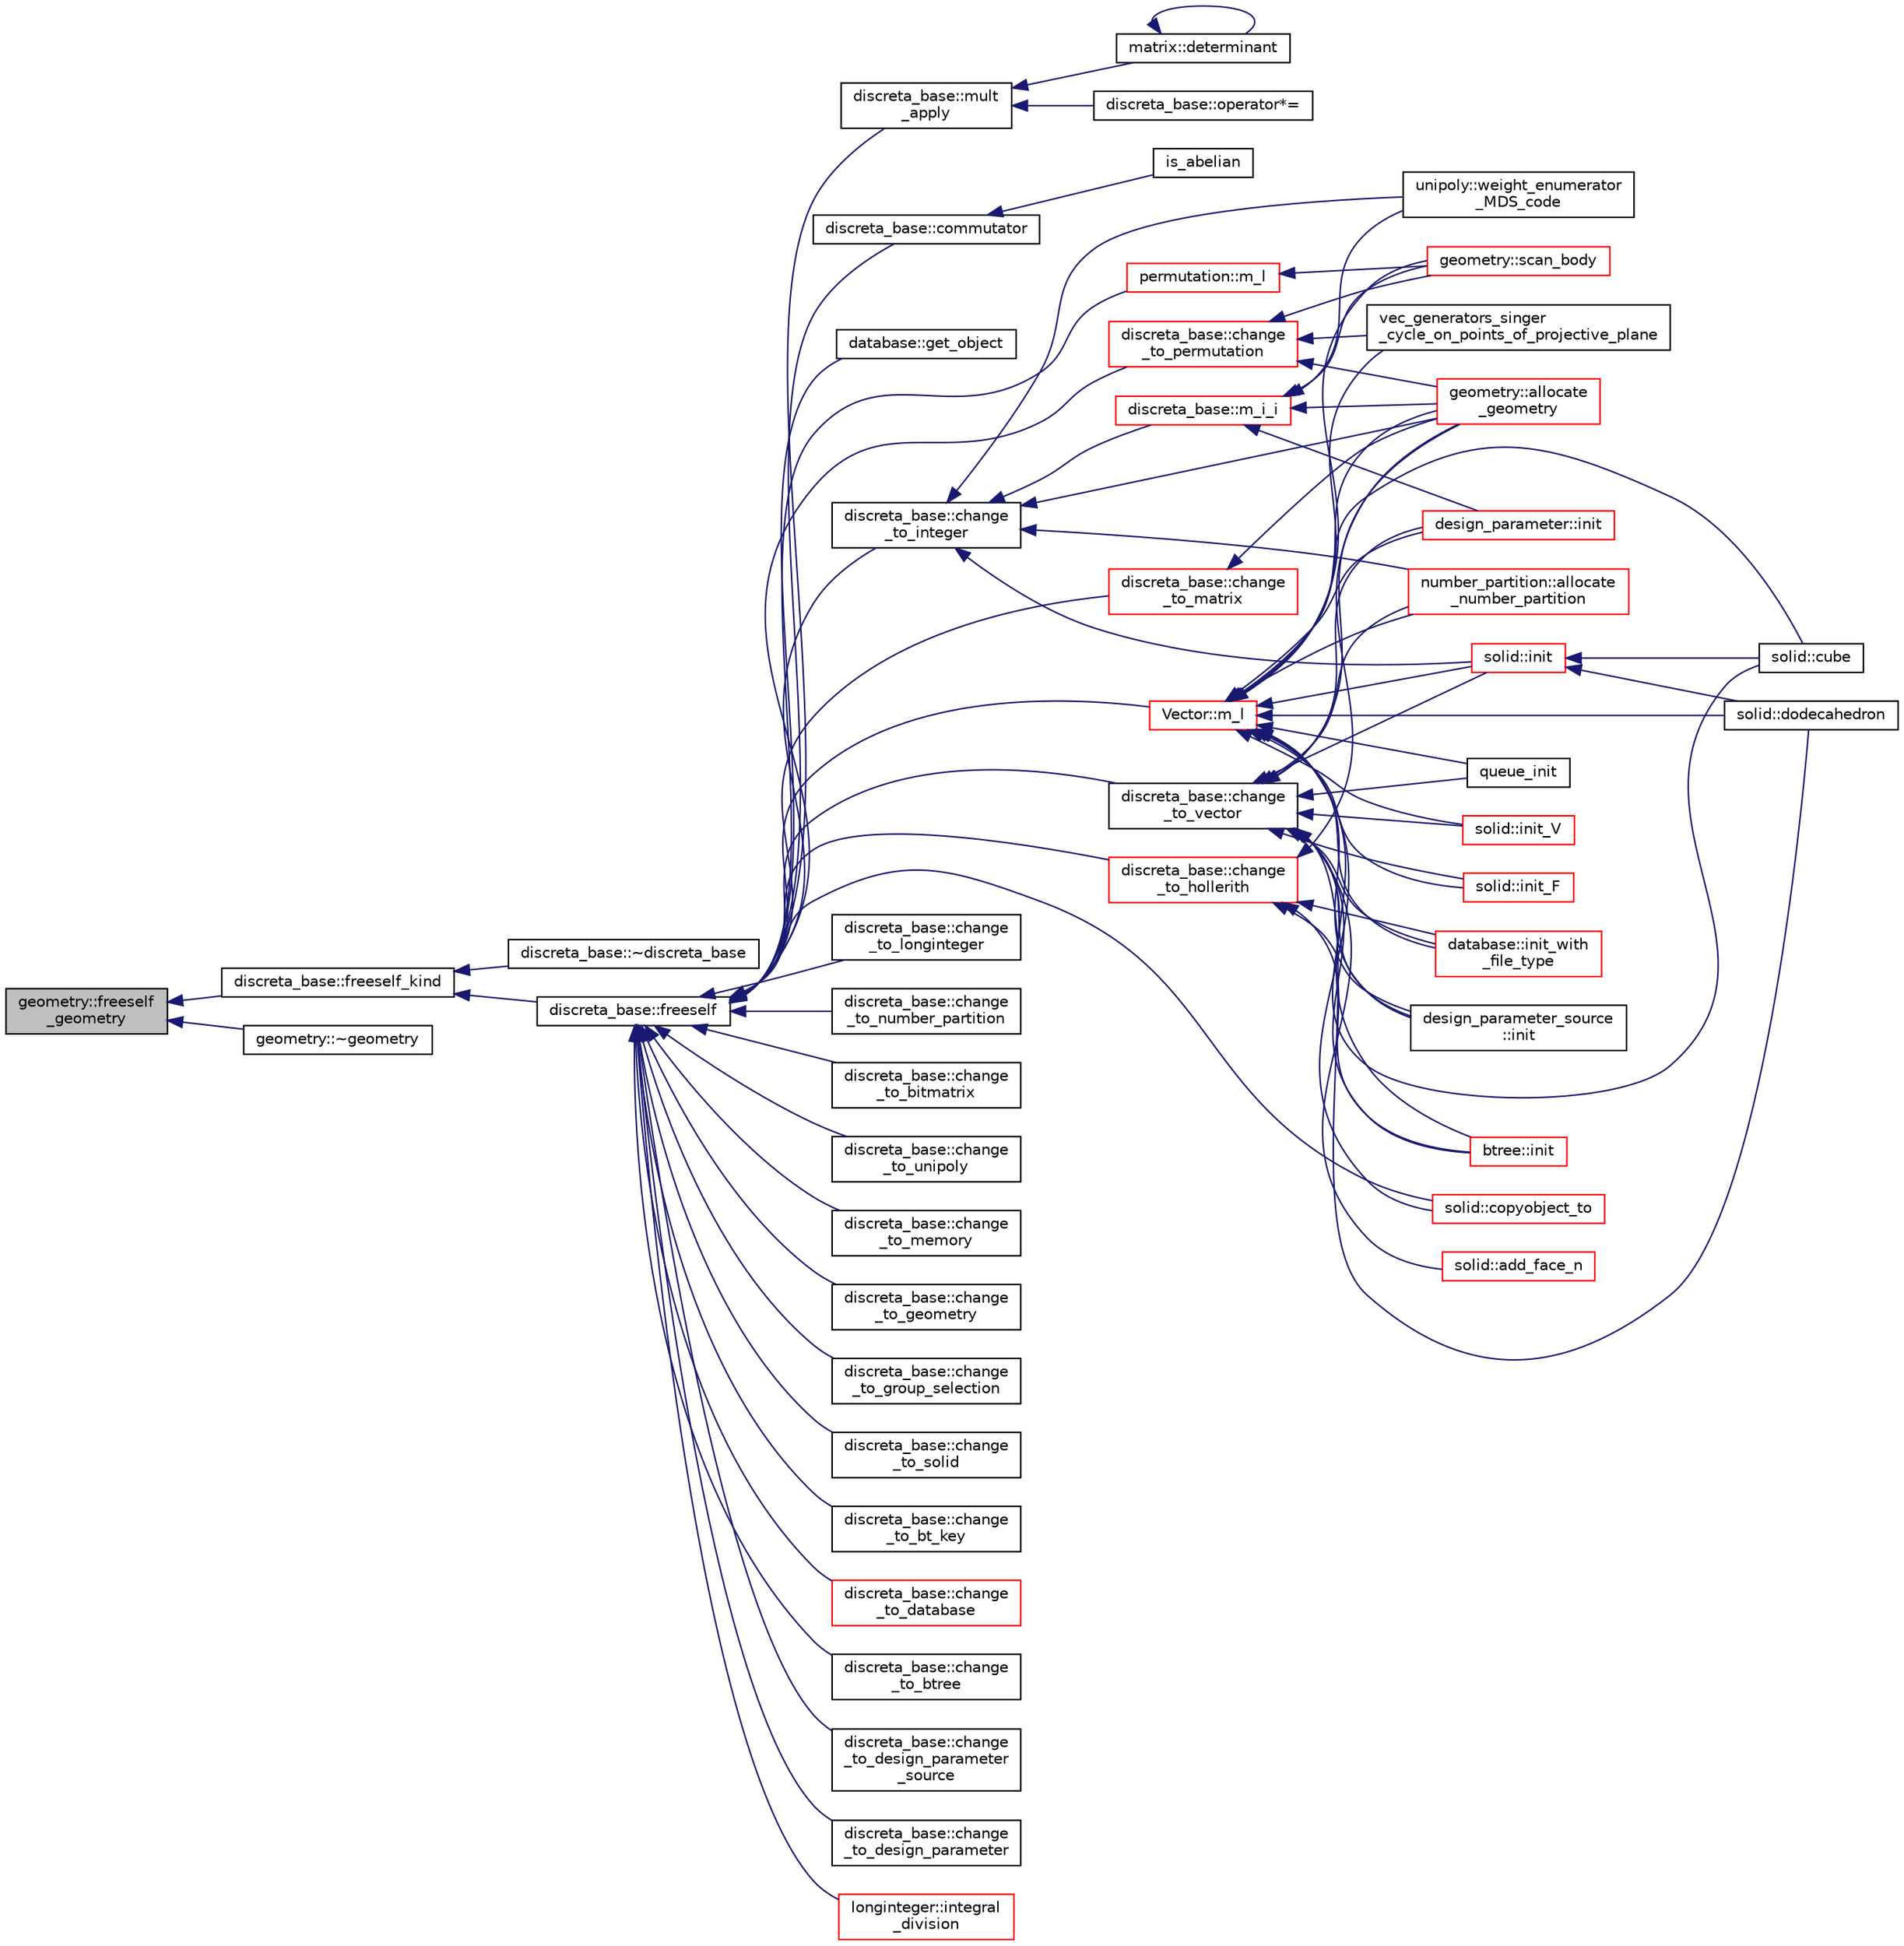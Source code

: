 digraph "geometry::freeself_geometry"
{
  edge [fontname="Helvetica",fontsize="10",labelfontname="Helvetica",labelfontsize="10"];
  node [fontname="Helvetica",fontsize="10",shape=record];
  rankdir="LR";
  Node501 [label="geometry::freeself\l_geometry",height=0.2,width=0.4,color="black", fillcolor="grey75", style="filled", fontcolor="black"];
  Node501 -> Node502 [dir="back",color="midnightblue",fontsize="10",style="solid",fontname="Helvetica"];
  Node502 [label="discreta_base::freeself_kind",height=0.2,width=0.4,color="black", fillcolor="white", style="filled",URL="$d7/d71/classdiscreta__base.html#a63a23ada2165b3838fab719ed458cec8"];
  Node502 -> Node503 [dir="back",color="midnightblue",fontsize="10",style="solid",fontname="Helvetica"];
  Node503 [label="discreta_base::~discreta_base",height=0.2,width=0.4,color="black", fillcolor="white", style="filled",URL="$d7/d71/classdiscreta__base.html#a14df6915d3622e941d8bd541a6818d0e"];
  Node502 -> Node504 [dir="back",color="midnightblue",fontsize="10",style="solid",fontname="Helvetica"];
  Node504 [label="discreta_base::freeself",height=0.2,width=0.4,color="black", fillcolor="white", style="filled",URL="$d7/d71/classdiscreta__base.html#a9a3c9501a562293b5667c11b9174d6e5"];
  Node504 -> Node505 [dir="back",color="midnightblue",fontsize="10",style="solid",fontname="Helvetica"];
  Node505 [label="discreta_base::mult\l_apply",height=0.2,width=0.4,color="black", fillcolor="white", style="filled",URL="$d7/d71/classdiscreta__base.html#a301b8d0527d3a60ba410bba87446f490"];
  Node505 -> Node506 [dir="back",color="midnightblue",fontsize="10",style="solid",fontname="Helvetica"];
  Node506 [label="discreta_base::operator*=",height=0.2,width=0.4,color="black", fillcolor="white", style="filled",URL="$d7/d71/classdiscreta__base.html#a26a19fcfe00422fe1d8a66d5b1b4a60a"];
  Node505 -> Node507 [dir="back",color="midnightblue",fontsize="10",style="solid",fontname="Helvetica"];
  Node507 [label="matrix::determinant",height=0.2,width=0.4,color="black", fillcolor="white", style="filled",URL="$d1/d8d/classmatrix.html#a75adb25c9f8753f1b81eafe4464b272a"];
  Node507 -> Node507 [dir="back",color="midnightblue",fontsize="10",style="solid",fontname="Helvetica"];
  Node504 -> Node508 [dir="back",color="midnightblue",fontsize="10",style="solid",fontname="Helvetica"];
  Node508 [label="discreta_base::commutator",height=0.2,width=0.4,color="black", fillcolor="white", style="filled",URL="$d7/d71/classdiscreta__base.html#a1d0bb4144e3eb15aaf877a0cea656c00"];
  Node508 -> Node509 [dir="back",color="midnightblue",fontsize="10",style="solid",fontname="Helvetica"];
  Node509 [label="is_abelian",height=0.2,width=0.4,color="black", fillcolor="white", style="filled",URL="$d0/dd3/perm__group__gens_8_c.html#ac0291199b2706f0eb554ae24d2e7cefc"];
  Node504 -> Node510 [dir="back",color="midnightblue",fontsize="10",style="solid",fontname="Helvetica"];
  Node510 [label="database::get_object",height=0.2,width=0.4,color="black", fillcolor="white", style="filled",URL="$db/d72/classdatabase.html#af183761e73fedbd560d9545a36060efc"];
  Node504 -> Node511 [dir="back",color="midnightblue",fontsize="10",style="solid",fontname="Helvetica"];
  Node511 [label="discreta_base::change\l_to_integer",height=0.2,width=0.4,color="black", fillcolor="white", style="filled",URL="$d7/d71/classdiscreta__base.html#a58a5a5bd8f8e6f2dd7b4483b66dc7bb9"];
  Node511 -> Node512 [dir="back",color="midnightblue",fontsize="10",style="solid",fontname="Helvetica"];
  Node512 [label="discreta_base::m_i_i",height=0.2,width=0.4,color="red", fillcolor="white", style="filled",URL="$d7/d71/classdiscreta__base.html#aa231464a9d4bc233f66608021c9ad997"];
  Node512 -> Node533 [dir="back",color="midnightblue",fontsize="10",style="solid",fontname="Helvetica"];
  Node533 [label="design_parameter::init",height=0.2,width=0.4,color="red", fillcolor="white", style="filled",URL="$da/d94/classdesign__parameter.html#af77829be8d9058a84169c36143307b5d"];
  Node512 -> Node661 [dir="back",color="midnightblue",fontsize="10",style="solid",fontname="Helvetica"];
  Node661 [label="geometry::allocate\l_geometry",height=0.2,width=0.4,color="red", fillcolor="white", style="filled",URL="$da/d44/classgeometry.html#a243e84ff38207957ad5976020c19a033"];
  Node512 -> Node552 [dir="back",color="midnightblue",fontsize="10",style="solid",fontname="Helvetica"];
  Node552 [label="geometry::scan_body",height=0.2,width=0.4,color="red", fillcolor="white", style="filled",URL="$da/d44/classgeometry.html#a71bc2e3a3f4ca02e8518ab5518a4e0df"];
  Node512 -> Node677 [dir="back",color="midnightblue",fontsize="10",style="solid",fontname="Helvetica"];
  Node677 [label="unipoly::weight_enumerator\l_MDS_code",height=0.2,width=0.4,color="black", fillcolor="white", style="filled",URL="$d1/d89/classunipoly.html#ad9a4b7b883285271fc39528f74755a07"];
  Node511 -> Node661 [dir="back",color="midnightblue",fontsize="10",style="solid",fontname="Helvetica"];
  Node511 -> Node772 [dir="back",color="midnightblue",fontsize="10",style="solid",fontname="Helvetica"];
  Node772 [label="number_partition::allocate\l_number_partition",height=0.2,width=0.4,color="red", fillcolor="white", style="filled",URL="$df/d50/classnumber__partition.html#a3c5649dc95f5ca53df4b0c58de6c1dc5"];
  Node511 -> Node773 [dir="back",color="midnightblue",fontsize="10",style="solid",fontname="Helvetica"];
  Node773 [label="solid::init",height=0.2,width=0.4,color="red", fillcolor="white", style="filled",URL="$d8/def/classsolid.html#afc711954316958b35630fbc8542bcd05"];
  Node773 -> Node585 [dir="back",color="midnightblue",fontsize="10",style="solid",fontname="Helvetica"];
  Node585 [label="solid::cube",height=0.2,width=0.4,color="black", fillcolor="white", style="filled",URL="$d8/def/classsolid.html#a308e6888759550da489397527ed89137"];
  Node773 -> Node751 [dir="back",color="midnightblue",fontsize="10",style="solid",fontname="Helvetica"];
  Node751 [label="solid::dodecahedron",height=0.2,width=0.4,color="black", fillcolor="white", style="filled",URL="$d8/def/classsolid.html#a514072d4dfd0f82ba24b0df1ac302d6f"];
  Node511 -> Node677 [dir="back",color="midnightblue",fontsize="10",style="solid",fontname="Helvetica"];
  Node504 -> Node775 [dir="back",color="midnightblue",fontsize="10",style="solid",fontname="Helvetica"];
  Node775 [label="discreta_base::change\l_to_longinteger",height=0.2,width=0.4,color="black", fillcolor="white", style="filled",URL="$d7/d71/classdiscreta__base.html#aa65b4b95b89b1df5ff8e0ef944e598a9"];
  Node504 -> Node776 [dir="back",color="midnightblue",fontsize="10",style="solid",fontname="Helvetica"];
  Node776 [label="discreta_base::change\l_to_vector",height=0.2,width=0.4,color="black", fillcolor="white", style="filled",URL="$d7/d71/classdiscreta__base.html#a66186d19c55ad54af11e2a040a763c38"];
  Node776 -> Node734 [dir="back",color="midnightblue",fontsize="10",style="solid",fontname="Helvetica"];
  Node734 [label="btree::init",height=0.2,width=0.4,color="red", fillcolor="white", style="filled",URL="$dd/db0/classbtree.html#a3c88706e9886f1f9bc142b511aeab642"];
  Node776 -> Node777 [dir="back",color="midnightblue",fontsize="10",style="solid",fontname="Helvetica"];
  Node777 [label="database::init_with\l_file_type",height=0.2,width=0.4,color="red", fillcolor="white", style="filled",URL="$db/d72/classdatabase.html#a3b7a27f69a64812a6bfd765158d62476"];
  Node776 -> Node533 [dir="back",color="midnightblue",fontsize="10",style="solid",fontname="Helvetica"];
  Node776 -> Node735 [dir="back",color="midnightblue",fontsize="10",style="solid",fontname="Helvetica"];
  Node735 [label="design_parameter_source\l::init",height=0.2,width=0.4,color="black", fillcolor="white", style="filled",URL="$df/d4b/classdesign__parameter__source.html#afccf1773adfffec18fd96efaec208b93"];
  Node776 -> Node661 [dir="back",color="midnightblue",fontsize="10",style="solid",fontname="Helvetica"];
  Node776 -> Node561 [dir="back",color="midnightblue",fontsize="10",style="solid",fontname="Helvetica"];
  Node561 [label="queue_init",height=0.2,width=0.4,color="black", fillcolor="white", style="filled",URL="$d3/d72/global_8_c.html#a5fc0dec58681e5be05ad2041d536a7b7"];
  Node776 -> Node772 [dir="back",color="midnightblue",fontsize="10",style="solid",fontname="Helvetica"];
  Node776 -> Node773 [dir="back",color="midnightblue",fontsize="10",style="solid",fontname="Helvetica"];
  Node776 -> Node743 [dir="back",color="midnightblue",fontsize="10",style="solid",fontname="Helvetica"];
  Node743 [label="solid::init_V",height=0.2,width=0.4,color="red", fillcolor="white", style="filled",URL="$d8/def/classsolid.html#a0b156ca77a137dc8aa94ab22d048e542"];
  Node776 -> Node748 [dir="back",color="midnightblue",fontsize="10",style="solid",fontname="Helvetica"];
  Node748 [label="solid::init_F",height=0.2,width=0.4,color="red", fillcolor="white", style="filled",URL="$d8/def/classsolid.html#ab61e6cc032b5370f77857fe1fc10222d"];
  Node776 -> Node582 [dir="back",color="midnightblue",fontsize="10",style="solid",fontname="Helvetica"];
  Node582 [label="solid::add_face_n",height=0.2,width=0.4,color="red", fillcolor="white", style="filled",URL="$d8/def/classsolid.html#adbadfbdd46abe10cb56f041d2408b001"];
  Node776 -> Node585 [dir="back",color="midnightblue",fontsize="10",style="solid",fontname="Helvetica"];
  Node776 -> Node751 [dir="back",color="midnightblue",fontsize="10",style="solid",fontname="Helvetica"];
  Node504 -> Node779 [dir="back",color="midnightblue",fontsize="10",style="solid",fontname="Helvetica"];
  Node779 [label="discreta_base::change\l_to_permutation",height=0.2,width=0.4,color="red", fillcolor="white", style="filled",URL="$d7/d71/classdiscreta__base.html#a38e11ff129ddc29d67b54520e9a0a538"];
  Node779 -> Node661 [dir="back",color="midnightblue",fontsize="10",style="solid",fontname="Helvetica"];
  Node779 -> Node552 [dir="back",color="midnightblue",fontsize="10",style="solid",fontname="Helvetica"];
  Node779 -> Node780 [dir="back",color="midnightblue",fontsize="10",style="solid",fontname="Helvetica"];
  Node780 [label="vec_generators_singer\l_cycle_on_points_of_projective_plane",height=0.2,width=0.4,color="black", fillcolor="white", style="filled",URL="$d0/dd3/perm__group__gens_8_c.html#ac6282a87dd1be1a9024a460f89e6d756"];
  Node504 -> Node782 [dir="back",color="midnightblue",fontsize="10",style="solid",fontname="Helvetica"];
  Node782 [label="discreta_base::change\l_to_number_partition",height=0.2,width=0.4,color="black", fillcolor="white", style="filled",URL="$d7/d71/classdiscreta__base.html#a15be55441d3768c506bf9faabeef9b5b"];
  Node504 -> Node783 [dir="back",color="midnightblue",fontsize="10",style="solid",fontname="Helvetica"];
  Node783 [label="discreta_base::change\l_to_matrix",height=0.2,width=0.4,color="red", fillcolor="white", style="filled",URL="$d7/d71/classdiscreta__base.html#a51f1aaa0764c4161c0dbd981091ca5cb"];
  Node783 -> Node661 [dir="back",color="midnightblue",fontsize="10",style="solid",fontname="Helvetica"];
  Node504 -> Node785 [dir="back",color="midnightblue",fontsize="10",style="solid",fontname="Helvetica"];
  Node785 [label="discreta_base::change\l_to_bitmatrix",height=0.2,width=0.4,color="black", fillcolor="white", style="filled",URL="$d7/d71/classdiscreta__base.html#adcb7fdf185f23731b42c96488599919e"];
  Node504 -> Node786 [dir="back",color="midnightblue",fontsize="10",style="solid",fontname="Helvetica"];
  Node786 [label="discreta_base::change\l_to_unipoly",height=0.2,width=0.4,color="black", fillcolor="white", style="filled",URL="$d7/d71/classdiscreta__base.html#a436a1d89a0e7a13ba1ad0ff5813c03ed"];
  Node504 -> Node787 [dir="back",color="midnightblue",fontsize="10",style="solid",fontname="Helvetica"];
  Node787 [label="discreta_base::change\l_to_memory",height=0.2,width=0.4,color="black", fillcolor="white", style="filled",URL="$d7/d71/classdiscreta__base.html#a21a76b868e94f17a6579997f0a50a006"];
  Node504 -> Node788 [dir="back",color="midnightblue",fontsize="10",style="solid",fontname="Helvetica"];
  Node788 [label="discreta_base::change\l_to_geometry",height=0.2,width=0.4,color="black", fillcolor="white", style="filled",URL="$d7/d71/classdiscreta__base.html#a5a3efbeeb01c41259b91ed2d87bfcbb2"];
  Node504 -> Node789 [dir="back",color="midnightblue",fontsize="10",style="solid",fontname="Helvetica"];
  Node789 [label="discreta_base::change\l_to_hollerith",height=0.2,width=0.4,color="red", fillcolor="white", style="filled",URL="$d7/d71/classdiscreta__base.html#a10f410adc814d4568e3b0f84550c4ca1"];
  Node789 -> Node734 [dir="back",color="midnightblue",fontsize="10",style="solid",fontname="Helvetica"];
  Node789 -> Node777 [dir="back",color="midnightblue",fontsize="10",style="solid",fontname="Helvetica"];
  Node789 -> Node735 [dir="back",color="midnightblue",fontsize="10",style="solid",fontname="Helvetica"];
  Node789 -> Node661 [dir="back",color="midnightblue",fontsize="10",style="solid",fontname="Helvetica"];
  Node504 -> Node790 [dir="back",color="midnightblue",fontsize="10",style="solid",fontname="Helvetica"];
  Node790 [label="discreta_base::change\l_to_group_selection",height=0.2,width=0.4,color="black", fillcolor="white", style="filled",URL="$d7/d71/classdiscreta__base.html#a6b269515e796a08da4db719ae2dbdca9"];
  Node504 -> Node791 [dir="back",color="midnightblue",fontsize="10",style="solid",fontname="Helvetica"];
  Node791 [label="discreta_base::change\l_to_solid",height=0.2,width=0.4,color="black", fillcolor="white", style="filled",URL="$d7/d71/classdiscreta__base.html#adb0b11a85434f969b3895cb46b67e8c2"];
  Node504 -> Node792 [dir="back",color="midnightblue",fontsize="10",style="solid",fontname="Helvetica"];
  Node792 [label="discreta_base::change\l_to_bt_key",height=0.2,width=0.4,color="black", fillcolor="white", style="filled",URL="$d7/d71/classdiscreta__base.html#af08930510236fe08941bb5c1e4768fe9"];
  Node504 -> Node793 [dir="back",color="midnightblue",fontsize="10",style="solid",fontname="Helvetica"];
  Node793 [label="discreta_base::change\l_to_database",height=0.2,width=0.4,color="red", fillcolor="white", style="filled",URL="$d7/d71/classdiscreta__base.html#a9187fb1e0526e3d327b78bb19475ae40"];
  Node504 -> Node794 [dir="back",color="midnightblue",fontsize="10",style="solid",fontname="Helvetica"];
  Node794 [label="discreta_base::change\l_to_btree",height=0.2,width=0.4,color="black", fillcolor="white", style="filled",URL="$d7/d71/classdiscreta__base.html#a75c8608cf54191c17ee48817cc4dda17"];
  Node504 -> Node795 [dir="back",color="midnightblue",fontsize="10",style="solid",fontname="Helvetica"];
  Node795 [label="discreta_base::change\l_to_design_parameter\l_source",height=0.2,width=0.4,color="black", fillcolor="white", style="filled",URL="$d7/d71/classdiscreta__base.html#adef7252719a3b1b5261d6bc6c44dbda4"];
  Node504 -> Node796 [dir="back",color="midnightblue",fontsize="10",style="solid",fontname="Helvetica"];
  Node796 [label="discreta_base::change\l_to_design_parameter",height=0.2,width=0.4,color="black", fillcolor="white", style="filled",URL="$d7/d71/classdiscreta__base.html#ab207ed39acee5f447708dc9fcfd29e0a"];
  Node504 -> Node797 [dir="back",color="midnightblue",fontsize="10",style="solid",fontname="Helvetica"];
  Node797 [label="longinteger::integral\l_division",height=0.2,width=0.4,color="red", fillcolor="white", style="filled",URL="$d3/d71/classlonginteger.html#a692f761cfc91770ca40ab5c2df4bd358"];
  Node504 -> Node802 [dir="back",color="midnightblue",fontsize="10",style="solid",fontname="Helvetica"];
  Node802 [label="permutation::m_l",height=0.2,width=0.4,color="red", fillcolor="white", style="filled",URL="$d0/d08/classpermutation.html#a9cf73421f89b2c24cf2d08f002752030"];
  Node802 -> Node552 [dir="back",color="midnightblue",fontsize="10",style="solid",fontname="Helvetica"];
  Node504 -> Node810 [dir="back",color="midnightblue",fontsize="10",style="solid",fontname="Helvetica"];
  Node810 [label="solid::copyobject_to",height=0.2,width=0.4,color="red", fillcolor="white", style="filled",URL="$d8/def/classsolid.html#a7f35a904885ef626d1a74663fe2cad62"];
  Node504 -> Node812 [dir="back",color="midnightblue",fontsize="10",style="solid",fontname="Helvetica"];
  Node812 [label="Vector::m_l",height=0.2,width=0.4,color="red", fillcolor="white", style="filled",URL="$d5/db2/class_vector.html#a00f5520c2a6b4f5282a1a8bcf8ea74eb"];
  Node812 -> Node734 [dir="back",color="midnightblue",fontsize="10",style="solid",fontname="Helvetica"];
  Node812 -> Node777 [dir="back",color="midnightblue",fontsize="10",style="solid",fontname="Helvetica"];
  Node812 -> Node533 [dir="back",color="midnightblue",fontsize="10",style="solid",fontname="Helvetica"];
  Node812 -> Node735 [dir="back",color="midnightblue",fontsize="10",style="solid",fontname="Helvetica"];
  Node812 -> Node661 [dir="back",color="midnightblue",fontsize="10",style="solid",fontname="Helvetica"];
  Node812 -> Node552 [dir="back",color="midnightblue",fontsize="10",style="solid",fontname="Helvetica"];
  Node812 -> Node561 [dir="back",color="midnightblue",fontsize="10",style="solid",fontname="Helvetica"];
  Node812 -> Node772 [dir="back",color="midnightblue",fontsize="10",style="solid",fontname="Helvetica"];
  Node812 -> Node780 [dir="back",color="midnightblue",fontsize="10",style="solid",fontname="Helvetica"];
  Node812 -> Node773 [dir="back",color="midnightblue",fontsize="10",style="solid",fontname="Helvetica"];
  Node812 -> Node743 [dir="back",color="midnightblue",fontsize="10",style="solid",fontname="Helvetica"];
  Node812 -> Node748 [dir="back",color="midnightblue",fontsize="10",style="solid",fontname="Helvetica"];
  Node812 -> Node810 [dir="back",color="midnightblue",fontsize="10",style="solid",fontname="Helvetica"];
  Node812 -> Node585 [dir="back",color="midnightblue",fontsize="10",style="solid",fontname="Helvetica"];
  Node812 -> Node751 [dir="back",color="midnightblue",fontsize="10",style="solid",fontname="Helvetica"];
  Node501 -> Node870 [dir="back",color="midnightblue",fontsize="10",style="solid",fontname="Helvetica"];
  Node870 [label="geometry::~geometry",height=0.2,width=0.4,color="black", fillcolor="white", style="filled",URL="$da/d44/classgeometry.html#a2da654e0e19c6145b54727f0f3900a79"];
}
